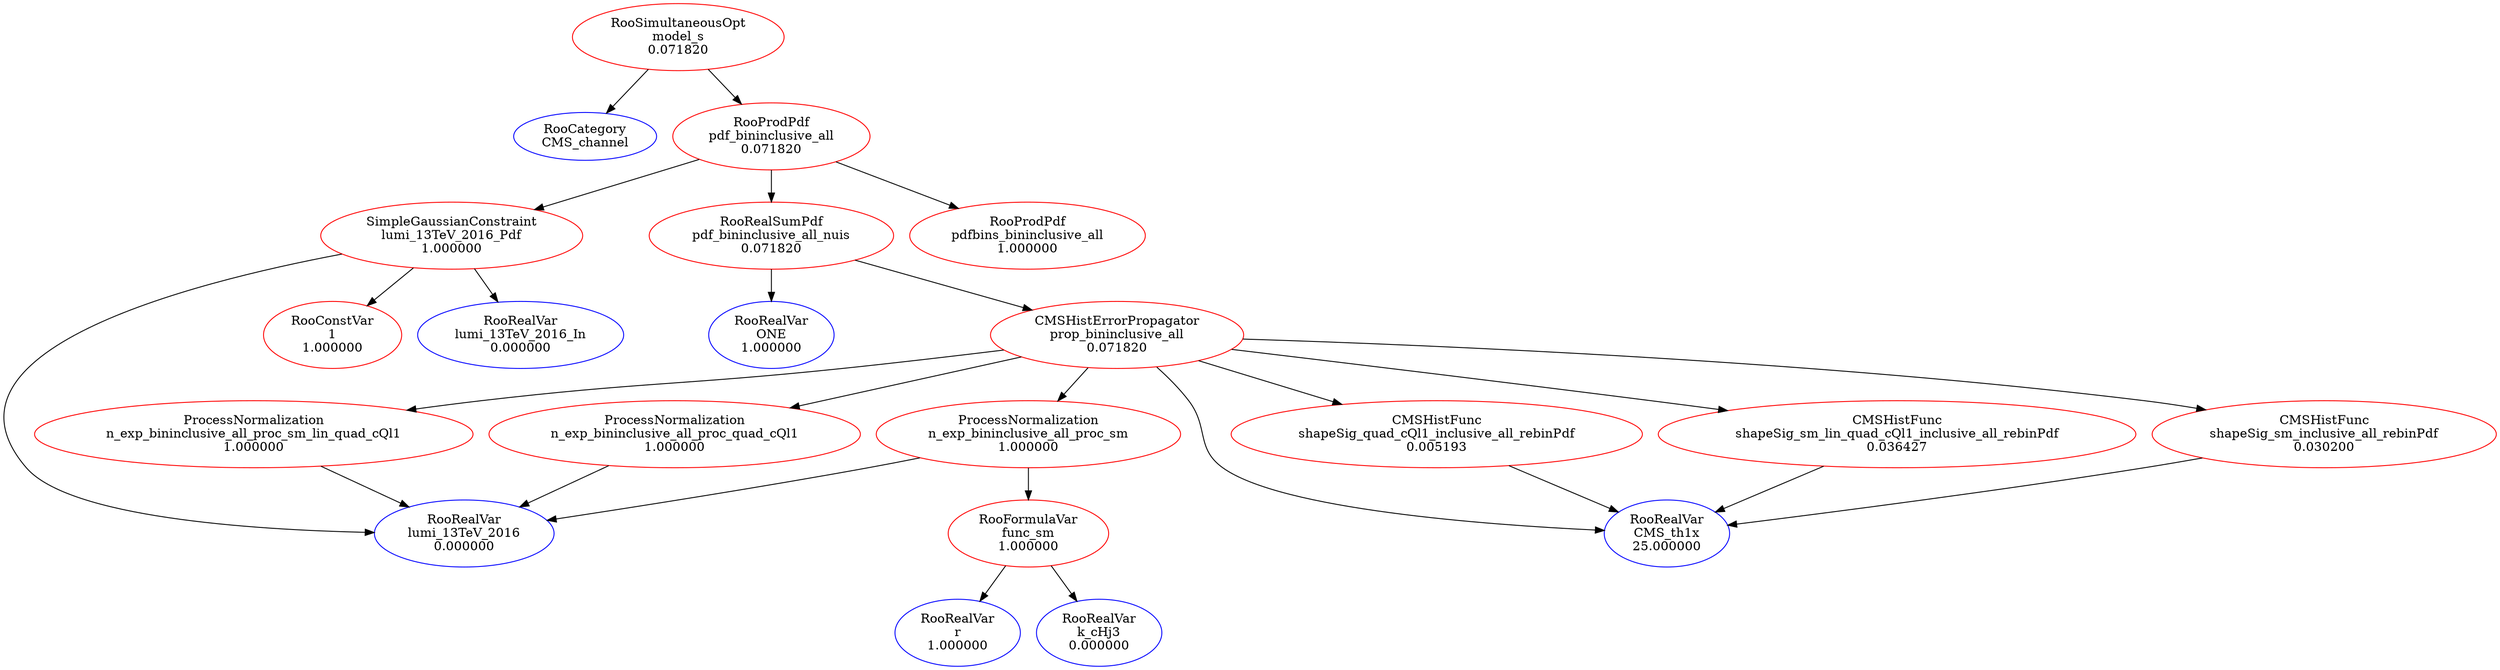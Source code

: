 digraph "model_s"{
"model_s" [ color=red, label="RooSimultaneousOpt\nmodel_s\n0.071820"];
"CMS_channel" [ color=blue, label="RooCategory\nCMS_channel"];
"pdf_bininclusive_all" [ color=red, label="RooProdPdf\npdf_bininclusive_all\n0.071820"];
"lumi_13TeV_2016_Pdf" [ color=red, label="SimpleGaussianConstraint\nlumi_13TeV_2016_Pdf\n1.000000"];
"lumi_13TeV_2016" [ color=blue, label="RooRealVar\nlumi_13TeV_2016\n0.000000"];
"lumi_13TeV_2016_In" [ color=blue, label="RooRealVar\nlumi_13TeV_2016_In\n0.000000"];
"1" [ color=red, label="RooConstVar\n1\n1.000000"];
"pdf_bininclusive_all_nuis" [ color=red, label="RooRealSumPdf\npdf_bininclusive_all_nuis\n0.071820"];
"prop_bininclusive_all" [ color=red, label="CMSHistErrorPropagator\nprop_bininclusive_all\n0.071820"];
"CMS_th1x" [ color=blue, label="RooRealVar\nCMS_th1x\n25.000000"];
"shapeSig_quad_cQl1_inclusive_all_rebinPdf" [ color=red, label="CMSHistFunc\nshapeSig_quad_cQl1_inclusive_all_rebinPdf\n0.005193"];
"shapeSig_sm_lin_quad_cQl1_inclusive_all_rebinPdf" [ color=red, label="CMSHistFunc\nshapeSig_sm_lin_quad_cQl1_inclusive_all_rebinPdf\n0.036427"];
"shapeSig_sm_inclusive_all_rebinPdf" [ color=red, label="CMSHistFunc\nshapeSig_sm_inclusive_all_rebinPdf\n0.030200"];
"n_exp_bininclusive_all_proc_quad_cQl1" [ color=red, label="ProcessNormalization\nn_exp_bininclusive_all_proc_quad_cQl1\n1.000000"];
"n_exp_bininclusive_all_proc_sm_lin_quad_cQl1" [ color=red, label="ProcessNormalization\nn_exp_bininclusive_all_proc_sm_lin_quad_cQl1\n1.000000"];
"n_exp_bininclusive_all_proc_sm" [ color=red, label="ProcessNormalization\nn_exp_bininclusive_all_proc_sm\n1.000000"];
"func_sm" [ color=red, label="RooFormulaVar\nfunc_sm\n1.000000"];
"r" [ color=blue, label="RooRealVar\nr\n1.000000"];
"k_cHj3" [ color=blue, label="RooRealVar\nk_cHj3\n0.000000"];
"ONE" [ color=blue, label="RooRealVar\nONE\n1.000000"];
"pdfbins_bininclusive_all" [ color=red, label="RooProdPdf\npdfbins_bininclusive_all\n1.000000"];
"func_sm" -> "k_cHj3";
"func_sm" -> "r";
"lumi_13TeV_2016_Pdf" -> "1";
"lumi_13TeV_2016_Pdf" -> "lumi_13TeV_2016";
"lumi_13TeV_2016_Pdf" -> "lumi_13TeV_2016_In";
"n_exp_bininclusive_all_proc_sm_lin_quad_cQl1" -> "lumi_13TeV_2016";
"n_exp_bininclusive_all_proc_sm" -> "lumi_13TeV_2016";
"n_exp_bininclusive_all_proc_sm" -> "func_sm";
"n_exp_bininclusive_all_proc_quad_cQl1" -> "lumi_13TeV_2016";
"prop_bininclusive_all" -> "CMS_th1x";
"prop_bininclusive_all" -> "n_exp_bininclusive_all_proc_sm_lin_quad_cQl1";
"prop_bininclusive_all" -> "n_exp_bininclusive_all_proc_sm";
"prop_bininclusive_all" -> "n_exp_bininclusive_all_proc_quad_cQl1";
"prop_bininclusive_all" -> "shapeSig_sm_lin_quad_cQl1_inclusive_all_rebinPdf";
"prop_bininclusive_all" -> "shapeSig_sm_inclusive_all_rebinPdf";
"prop_bininclusive_all" -> "shapeSig_quad_cQl1_inclusive_all_rebinPdf";
"pdf_bininclusive_all_nuis" -> "ONE";
"pdf_bininclusive_all_nuis" -> "prop_bininclusive_all";
"shapeSig_sm_lin_quad_cQl1_inclusive_all_rebinPdf" -> "CMS_th1x";
"model_s" -> "CMS_channel";
"model_s" -> "pdf_bininclusive_all";
"shapeSig_sm_inclusive_all_rebinPdf" -> "CMS_th1x";
"shapeSig_quad_cQl1_inclusive_all_rebinPdf" -> "CMS_th1x";
"pdf_bininclusive_all" -> "lumi_13TeV_2016_Pdf";
"pdf_bininclusive_all" -> "pdf_bininclusive_all_nuis";
"pdf_bininclusive_all" -> "pdfbins_bininclusive_all";
}
